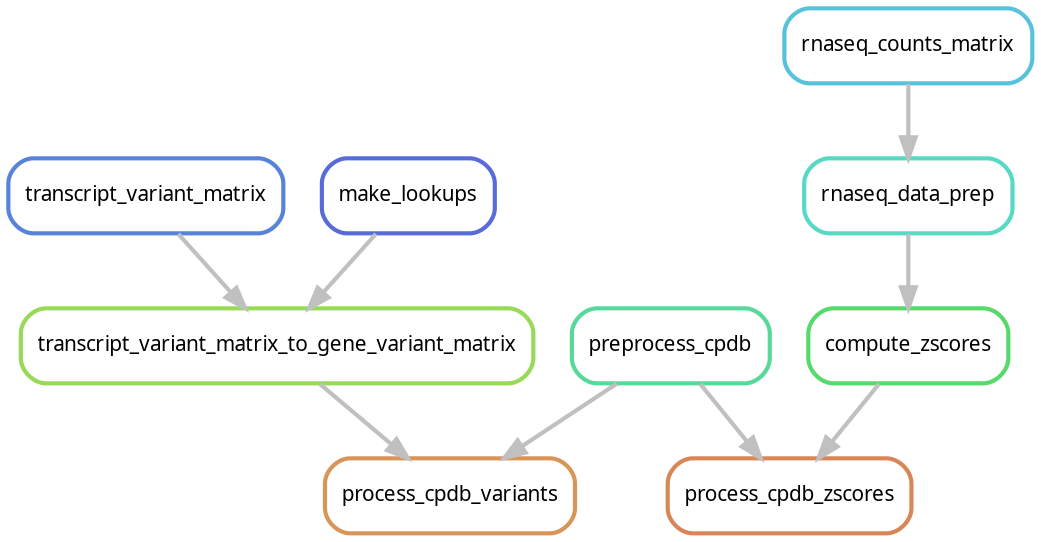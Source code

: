 digraph snakemake_dag {
    graph[bgcolor=white, margin=0];
    node[shape=box, style=rounded, fontname=sans,                 fontsize=10, penwidth=2];
    edge[penwidth=2, color=grey];
	0[label = "preprocess_cpdb", color = "0.42 0.6 0.85", style="rounded"];
	1[label = "rnaseq_data_prep", color = "0.47 0.6 0.85", style="rounded"];
	2[label = "process_cpdb_variants", color = "0.08 0.6 0.85", style="rounded"];
	3[label = "rnaseq_counts_matrix", color = "0.53 0.6 0.85", style="rounded"];
	4[label = "transcript_variant_matrix", color = "0.61 0.6 0.85", style="rounded"];
	5[label = "process_cpdb_zscores", color = "0.06 0.6 0.85", style="rounded"];
	6[label = "compute_zscores", color = "0.36 0.6 0.85", style="rounded"];
	7[label = "transcript_variant_matrix_to_gene_variant_matrix", color = "0.25 0.6 0.85", style="rounded"];
	8[label = "make_lookups", color = "0.64 0.6 0.85", style="rounded"];
	3 -> 1
	0 -> 2
	7 -> 2
	0 -> 5
	6 -> 5
	1 -> 6
	4 -> 7
	8 -> 7
}            
